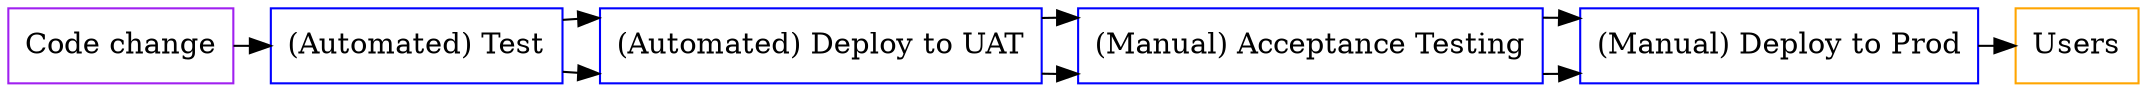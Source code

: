 digraph G {
  node [ shape = box ];

  code [ label = "Code change"      color = purple style = filled fillcolor = white ]

  subgraph pipeline {
    test [ label = "(Automated) Test" color = blue style = filled fillcolor = white ]
    deploy_uat [ label = "(Automated) Deploy to UAT" color = blue style = filled fillcolor = white ]
    uat_test [ label = "(Manual) Acceptance Testing" color = blue style = filled fillcolor = white ]
    deploy_prod [ label = "(Manual) Deploy to Prod" color = blue style = filled fillcolor = white ]
    label = "CI/CD Pipeline";
    style = filled;
  test -> deploy_uat -> uat_test -> deploy_prod [constraint=false]; 
  }

  users [ label = "Users"      color = orange style = filled fillcolor = white ]

  code -> test -> deploy_uat -> uat_test -> deploy_prod -> users [constraint=false]; 
}
